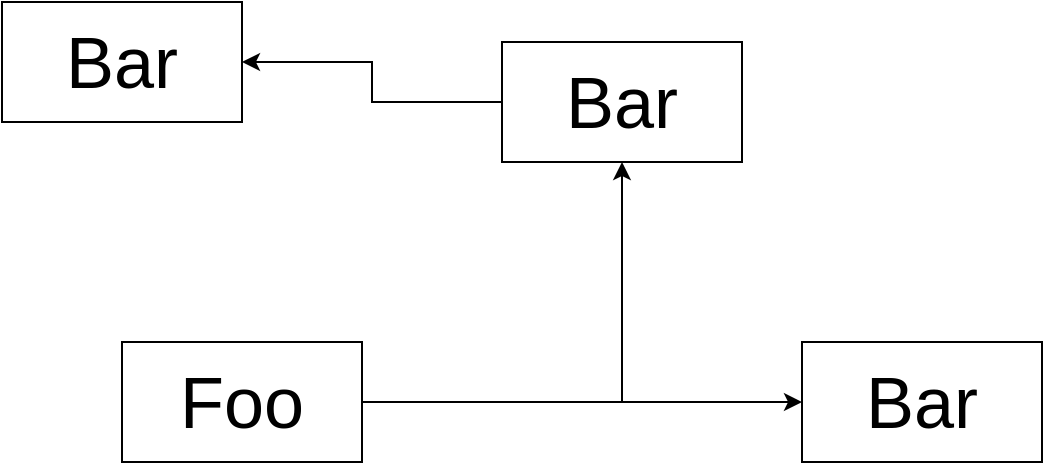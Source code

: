 <mxfile version="24.8.9">
  <diagram name="Page-1" id="gQ9d3e5PHeGO4oDS4kBh">
    <mxGraphModel dx="794" dy="458" grid="1" gridSize="10" guides="1" tooltips="1" connect="1" arrows="1" fold="1" page="1" pageScale="1" pageWidth="827" pageHeight="1169" math="0" shadow="0">
      <root>
        <mxCell id="0" />
        <mxCell id="1" parent="0" />
        <mxCell id="7GxGBZKl_kj-n54RxsFo-4" style="edgeStyle=orthogonalEdgeStyle;rounded=0;orthogonalLoop=1;jettySize=auto;html=1;entryX=0;entryY=0.5;entryDx=0;entryDy=0;" parent="1" source="7GxGBZKl_kj-n54RxsFo-2" target="7GxGBZKl_kj-n54RxsFo-3" edge="1">
          <mxGeometry relative="1" as="geometry" />
        </mxCell>
        <mxCell id="6tXt8Tqpjw7fGwFyOHLY-2" style="edgeStyle=orthogonalEdgeStyle;rounded=0;orthogonalLoop=1;jettySize=auto;html=1;entryX=0.5;entryY=1;entryDx=0;entryDy=0;" parent="1" source="7GxGBZKl_kj-n54RxsFo-2" target="6tXt8Tqpjw7fGwFyOHLY-1" edge="1">
          <mxGeometry relative="1" as="geometry" />
        </mxCell>
        <mxCell id="7GxGBZKl_kj-n54RxsFo-2" value="&lt;font style=&quot;font-size: 36px;&quot;&gt;Foo&lt;/font&gt;" style="rounded=0;whiteSpace=wrap;html=1;" parent="1" vertex="1">
          <mxGeometry x="170" y="310" width="120" height="60" as="geometry" />
        </mxCell>
        <mxCell id="7GxGBZKl_kj-n54RxsFo-3" value="&lt;font style=&quot;font-size: 36px;&quot;&gt;Bar&lt;/font&gt;" style="rounded=0;whiteSpace=wrap;html=1;" parent="1" vertex="1">
          <mxGeometry x="510" y="310" width="120" height="60" as="geometry" />
        </mxCell>
        <mxCell id="t2WkZzXJtYoz62aQDtTE-2" style="edgeStyle=orthogonalEdgeStyle;rounded=0;orthogonalLoop=1;jettySize=auto;html=1;" edge="1" parent="1" source="6tXt8Tqpjw7fGwFyOHLY-1" target="t2WkZzXJtYoz62aQDtTE-1">
          <mxGeometry relative="1" as="geometry" />
        </mxCell>
        <mxCell id="6tXt8Tqpjw7fGwFyOHLY-1" value="&lt;font style=&quot;font-size: 36px;&quot;&gt;Bar&lt;/font&gt;" style="rounded=0;whiteSpace=wrap;html=1;" parent="1" vertex="1">
          <mxGeometry x="360" y="160" width="120" height="60" as="geometry" />
        </mxCell>
        <mxCell id="t2WkZzXJtYoz62aQDtTE-1" value="&lt;font style=&quot;font-size: 36px;&quot;&gt;Bar&lt;/font&gt;" style="rounded=0;whiteSpace=wrap;html=1;" vertex="1" parent="1">
          <mxGeometry x="110" y="140" width="120" height="60" as="geometry" />
        </mxCell>
      </root>
    </mxGraphModel>
  </diagram>
</mxfile>
